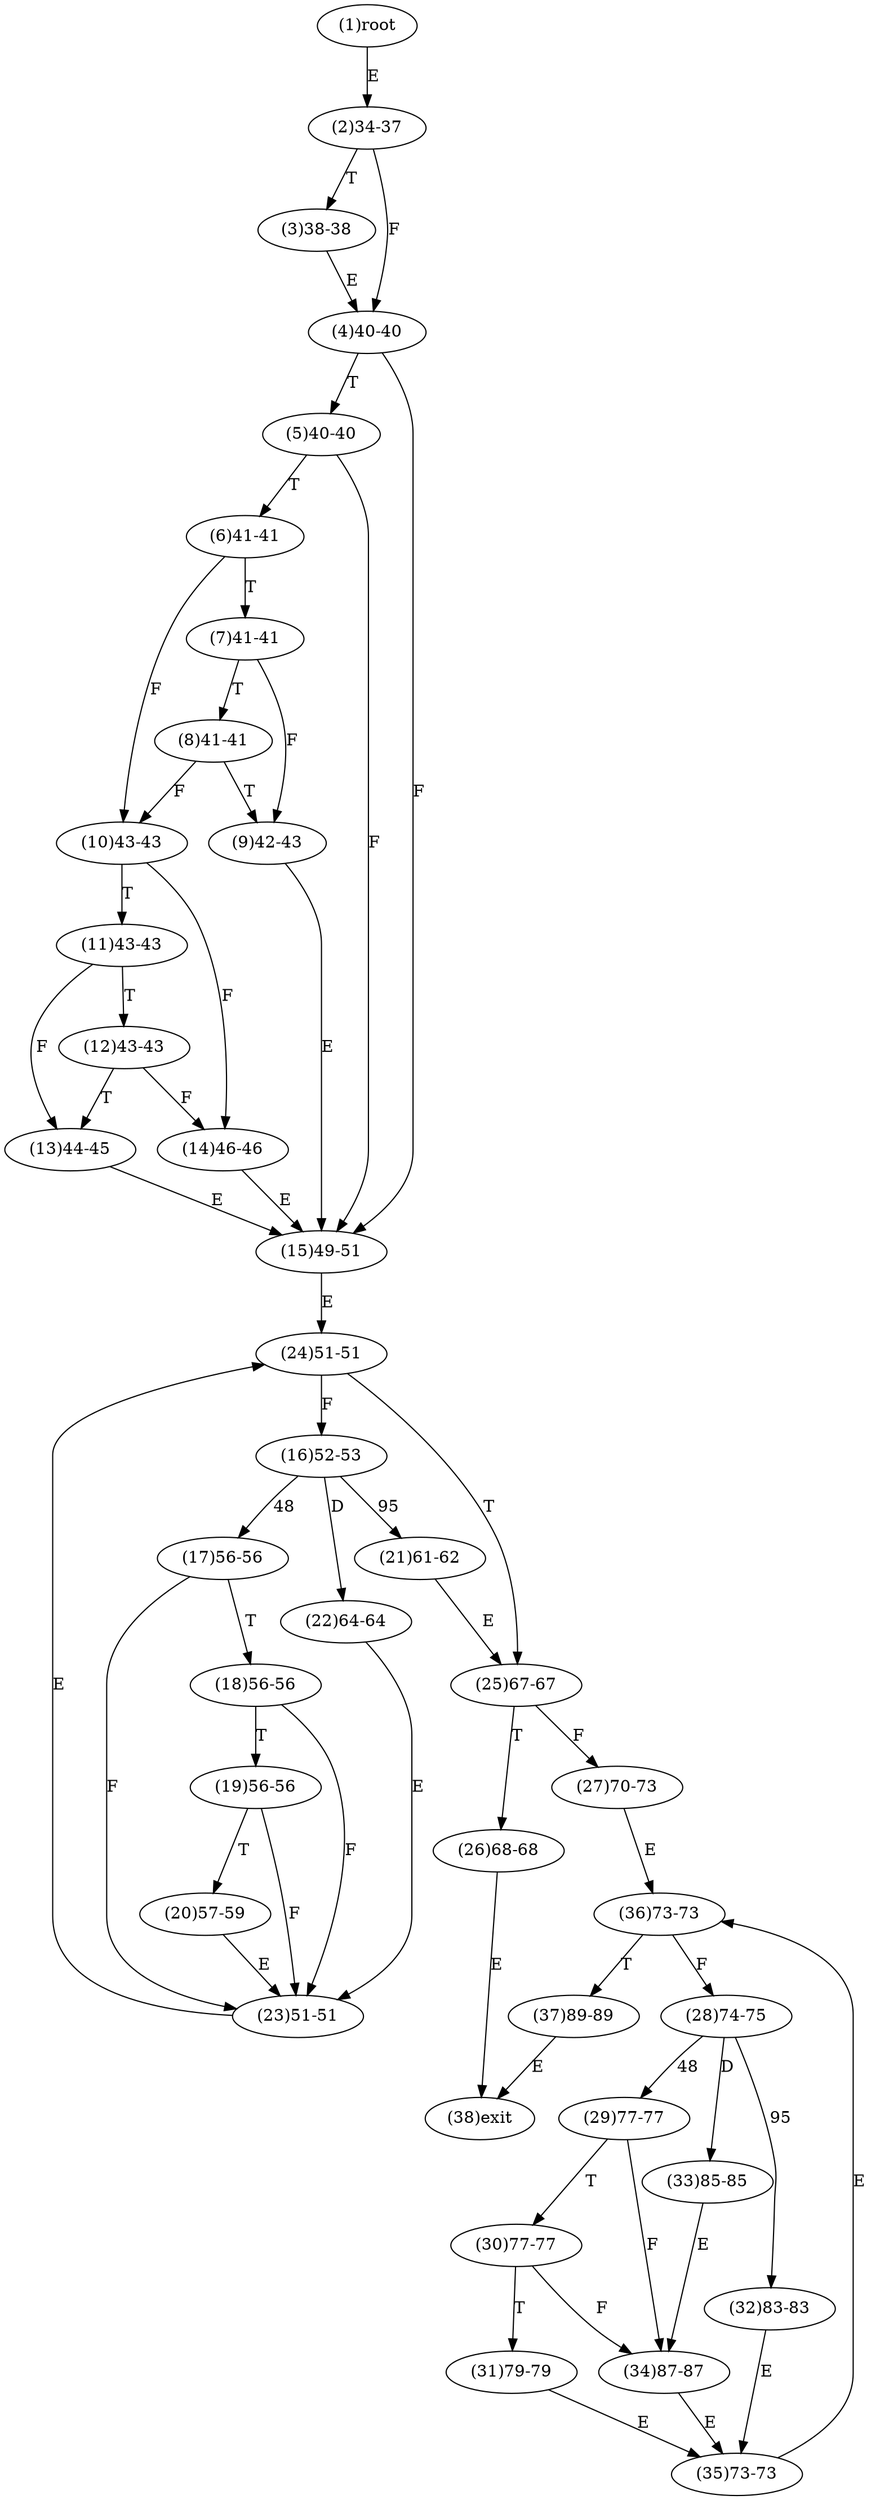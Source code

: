 digraph "" { 
1[ label="(1)root"];
2[ label="(2)34-37"];
3[ label="(3)38-38"];
4[ label="(4)40-40"];
5[ label="(5)40-40"];
6[ label="(6)41-41"];
7[ label="(7)41-41"];
8[ label="(8)41-41"];
9[ label="(9)42-43"];
10[ label="(10)43-43"];
11[ label="(11)43-43"];
12[ label="(12)43-43"];
13[ label="(13)44-45"];
14[ label="(14)46-46"];
15[ label="(15)49-51"];
17[ label="(17)56-56"];
16[ label="(16)52-53"];
19[ label="(19)56-56"];
18[ label="(18)56-56"];
21[ label="(21)61-62"];
20[ label="(20)57-59"];
23[ label="(23)51-51"];
22[ label="(22)64-64"];
25[ label="(25)67-67"];
24[ label="(24)51-51"];
27[ label="(27)70-73"];
26[ label="(26)68-68"];
29[ label="(29)77-77"];
28[ label="(28)74-75"];
31[ label="(31)79-79"];
30[ label="(30)77-77"];
34[ label="(34)87-87"];
35[ label="(35)73-73"];
32[ label="(32)83-83"];
33[ label="(33)85-85"];
38[ label="(38)exit"];
36[ label="(36)73-73"];
37[ label="(37)89-89"];
1->2[ label="E"];
2->4[ label="F"];
2->3[ label="T"];
3->4[ label="E"];
4->15[ label="F"];
4->5[ label="T"];
5->15[ label="F"];
5->6[ label="T"];
6->10[ label="F"];
6->7[ label="T"];
7->9[ label="F"];
7->8[ label="T"];
8->10[ label="F"];
8->9[ label="T"];
9->15[ label="E"];
10->14[ label="F"];
10->11[ label="T"];
11->13[ label="F"];
11->12[ label="T"];
12->14[ label="F"];
12->13[ label="T"];
13->15[ label="E"];
14->15[ label="E"];
15->24[ label="E"];
16->17[ label="48"];
16->21[ label="95"];
16->22[ label="D"];
17->23[ label="F"];
17->18[ label="T"];
18->23[ label="F"];
18->19[ label="T"];
19->23[ label="F"];
19->20[ label="T"];
20->23[ label="E"];
21->25[ label="E"];
22->23[ label="E"];
23->24[ label="E"];
24->16[ label="F"];
24->25[ label="T"];
25->27[ label="F"];
25->26[ label="T"];
26->38[ label="E"];
27->36[ label="E"];
28->29[ label="48"];
28->32[ label="95"];
28->33[ label="D"];
29->34[ label="F"];
29->30[ label="T"];
30->34[ label="F"];
30->31[ label="T"];
31->35[ label="E"];
32->35[ label="E"];
33->34[ label="E"];
34->35[ label="E"];
35->36[ label="E"];
36->28[ label="F"];
36->37[ label="T"];
37->38[ label="E"];
}